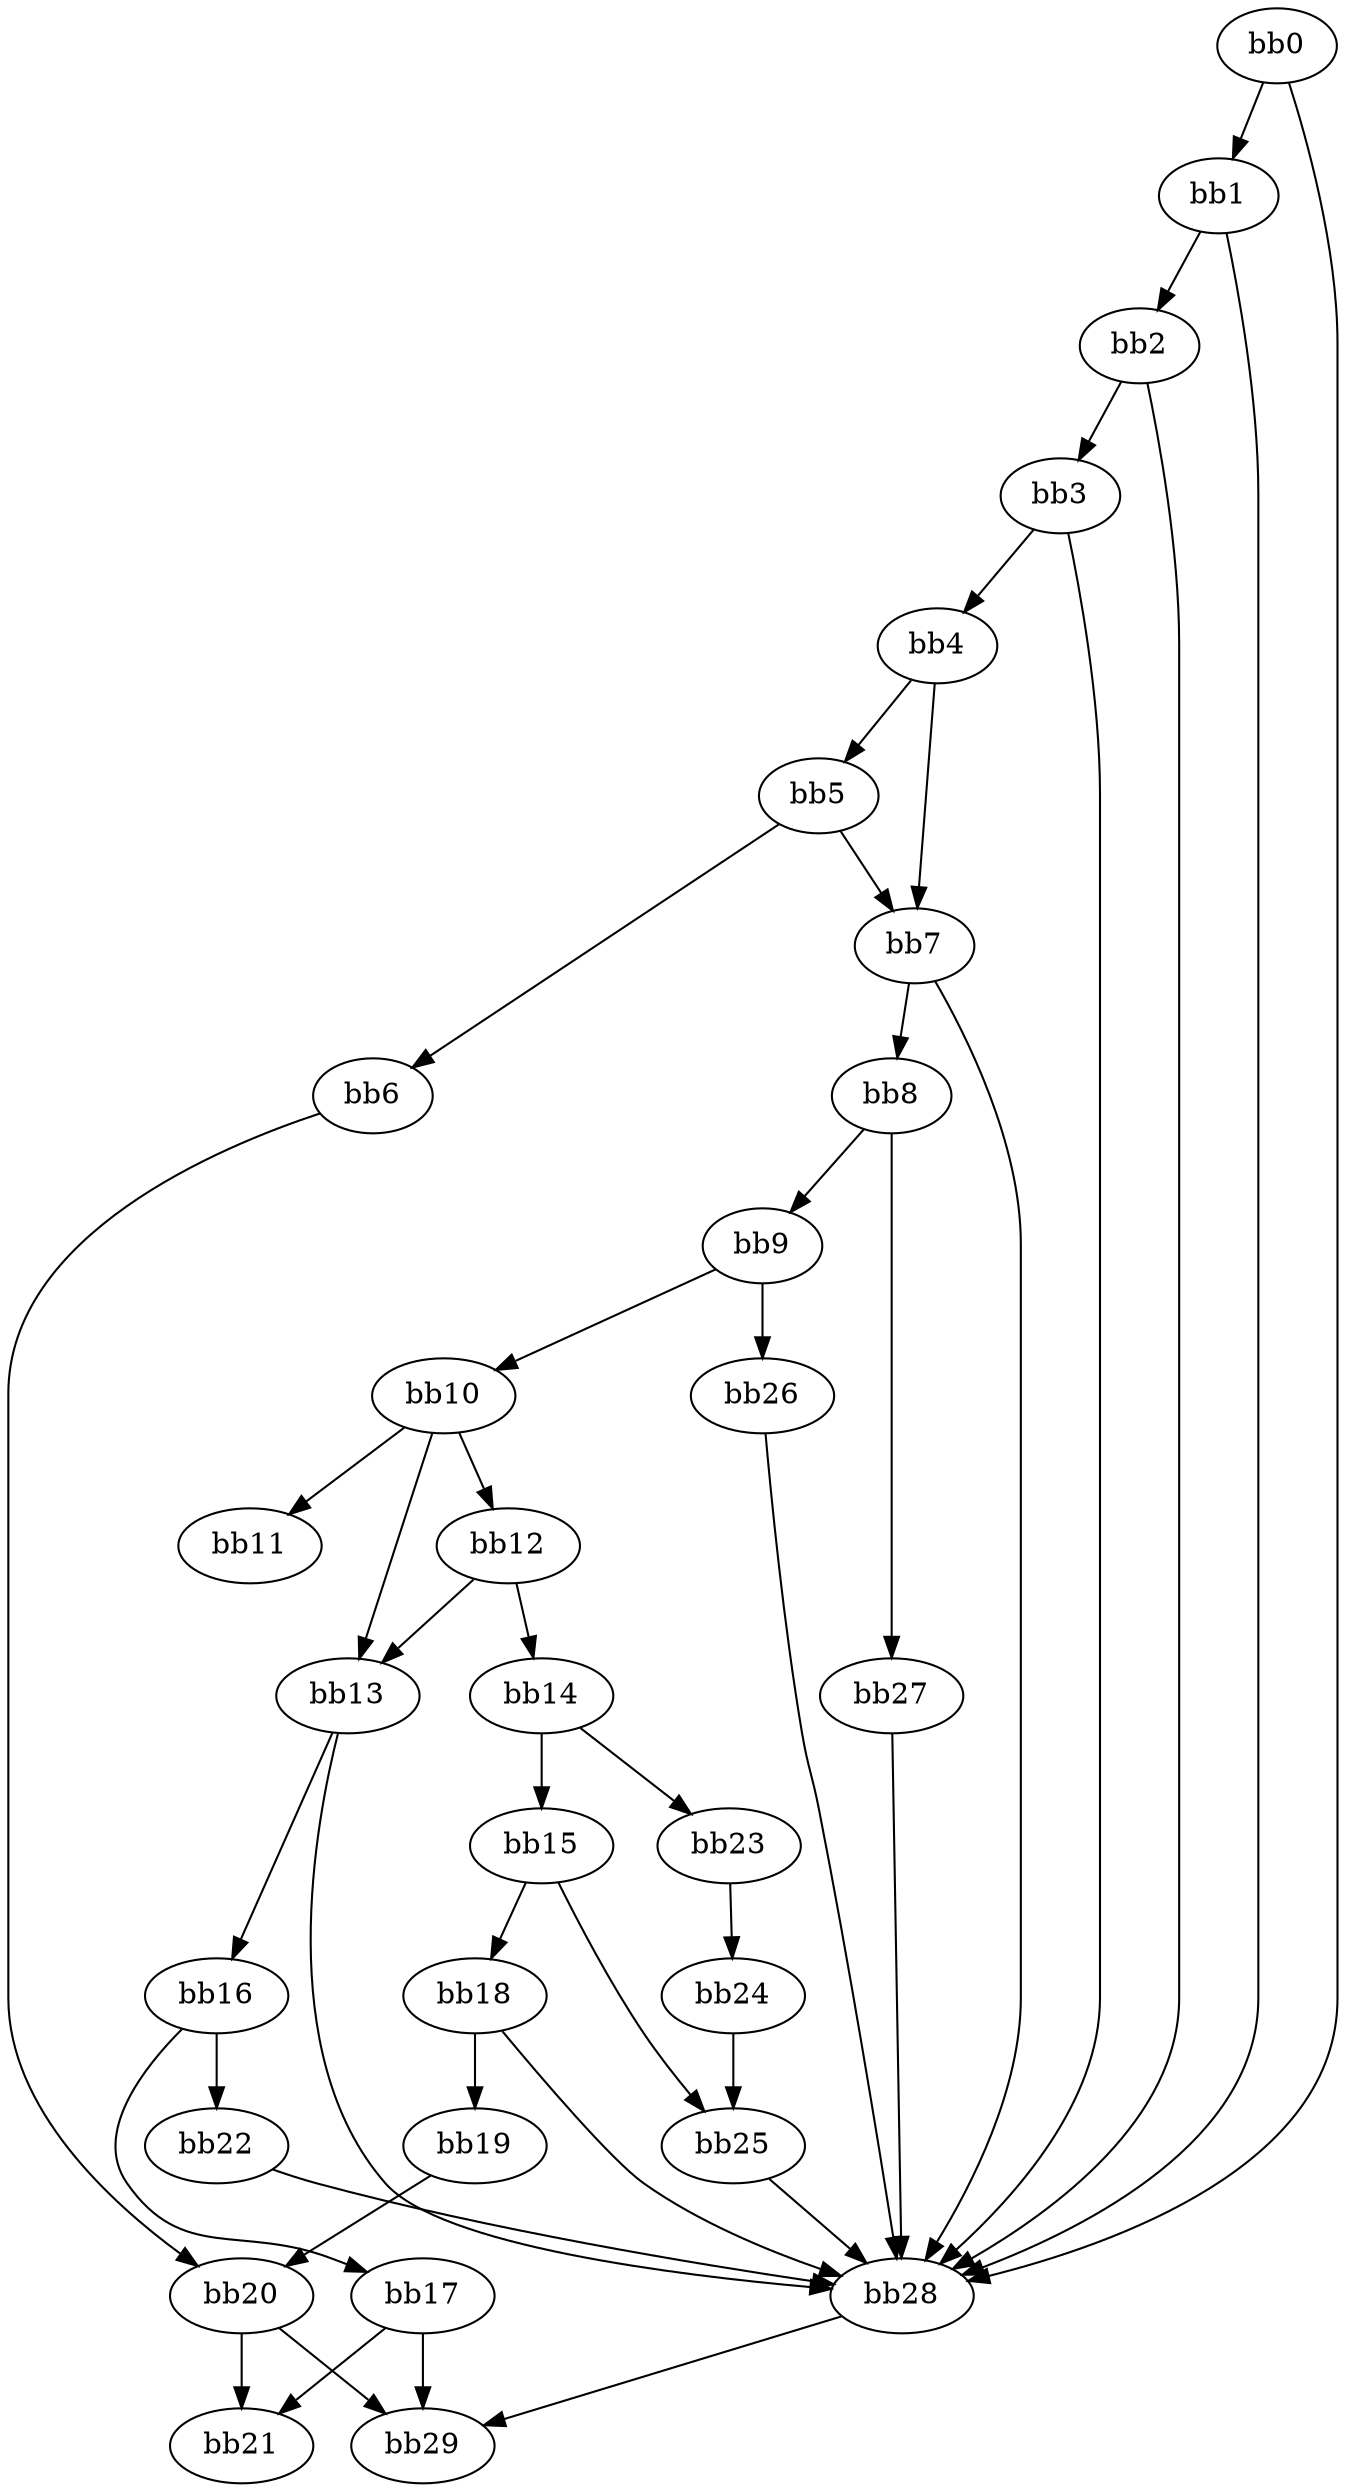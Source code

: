 digraph {
    0 [ label = "bb0\l" ]
    1 [ label = "bb1\l" ]
    2 [ label = "bb2\l" ]
    3 [ label = "bb3\l" ]
    4 [ label = "bb4\l" ]
    5 [ label = "bb5\l" ]
    6 [ label = "bb6\l" ]
    7 [ label = "bb7\l" ]
    8 [ label = "bb8\l" ]
    9 [ label = "bb9\l" ]
    10 [ label = "bb10\l" ]
    11 [ label = "bb11\l" ]
    12 [ label = "bb12\l" ]
    13 [ label = "bb13\l" ]
    14 [ label = "bb14\l" ]
    15 [ label = "bb15\l" ]
    16 [ label = "bb16\l" ]
    17 [ label = "bb17\l" ]
    18 [ label = "bb18\l" ]
    19 [ label = "bb19\l" ]
    20 [ label = "bb20\l" ]
    21 [ label = "bb21\l" ]
    22 [ label = "bb22\l" ]
    23 [ label = "bb23\l" ]
    24 [ label = "bb24\l" ]
    25 [ label = "bb25\l" ]
    26 [ label = "bb26\l" ]
    27 [ label = "bb27\l" ]
    28 [ label = "bb28\l" ]
    29 [ label = "bb29\l" ]
    0 -> 1 [ ]
    0 -> 28 [ ]
    1 -> 2 [ ]
    1 -> 28 [ ]
    2 -> 3 [ ]
    2 -> 28 [ ]
    3 -> 4 [ ]
    3 -> 28 [ ]
    4 -> 5 [ ]
    4 -> 7 [ ]
    5 -> 6 [ ]
    5 -> 7 [ ]
    6 -> 20 [ ]
    7 -> 8 [ ]
    7 -> 28 [ ]
    8 -> 9 [ ]
    8 -> 27 [ ]
    9 -> 10 [ ]
    9 -> 26 [ ]
    10 -> 11 [ ]
    10 -> 12 [ ]
    10 -> 13 [ ]
    12 -> 13 [ ]
    12 -> 14 [ ]
    13 -> 16 [ ]
    13 -> 28 [ ]
    14 -> 15 [ ]
    14 -> 23 [ ]
    15 -> 18 [ ]
    15 -> 25 [ ]
    16 -> 17 [ ]
    16 -> 22 [ ]
    17 -> 21 [ ]
    17 -> 29 [ ]
    18 -> 19 [ ]
    18 -> 28 [ ]
    19 -> 20 [ ]
    20 -> 21 [ ]
    20 -> 29 [ ]
    22 -> 28 [ ]
    23 -> 24 [ ]
    24 -> 25 [ ]
    25 -> 28 [ ]
    26 -> 28 [ ]
    27 -> 28 [ ]
    28 -> 29 [ ]
}

